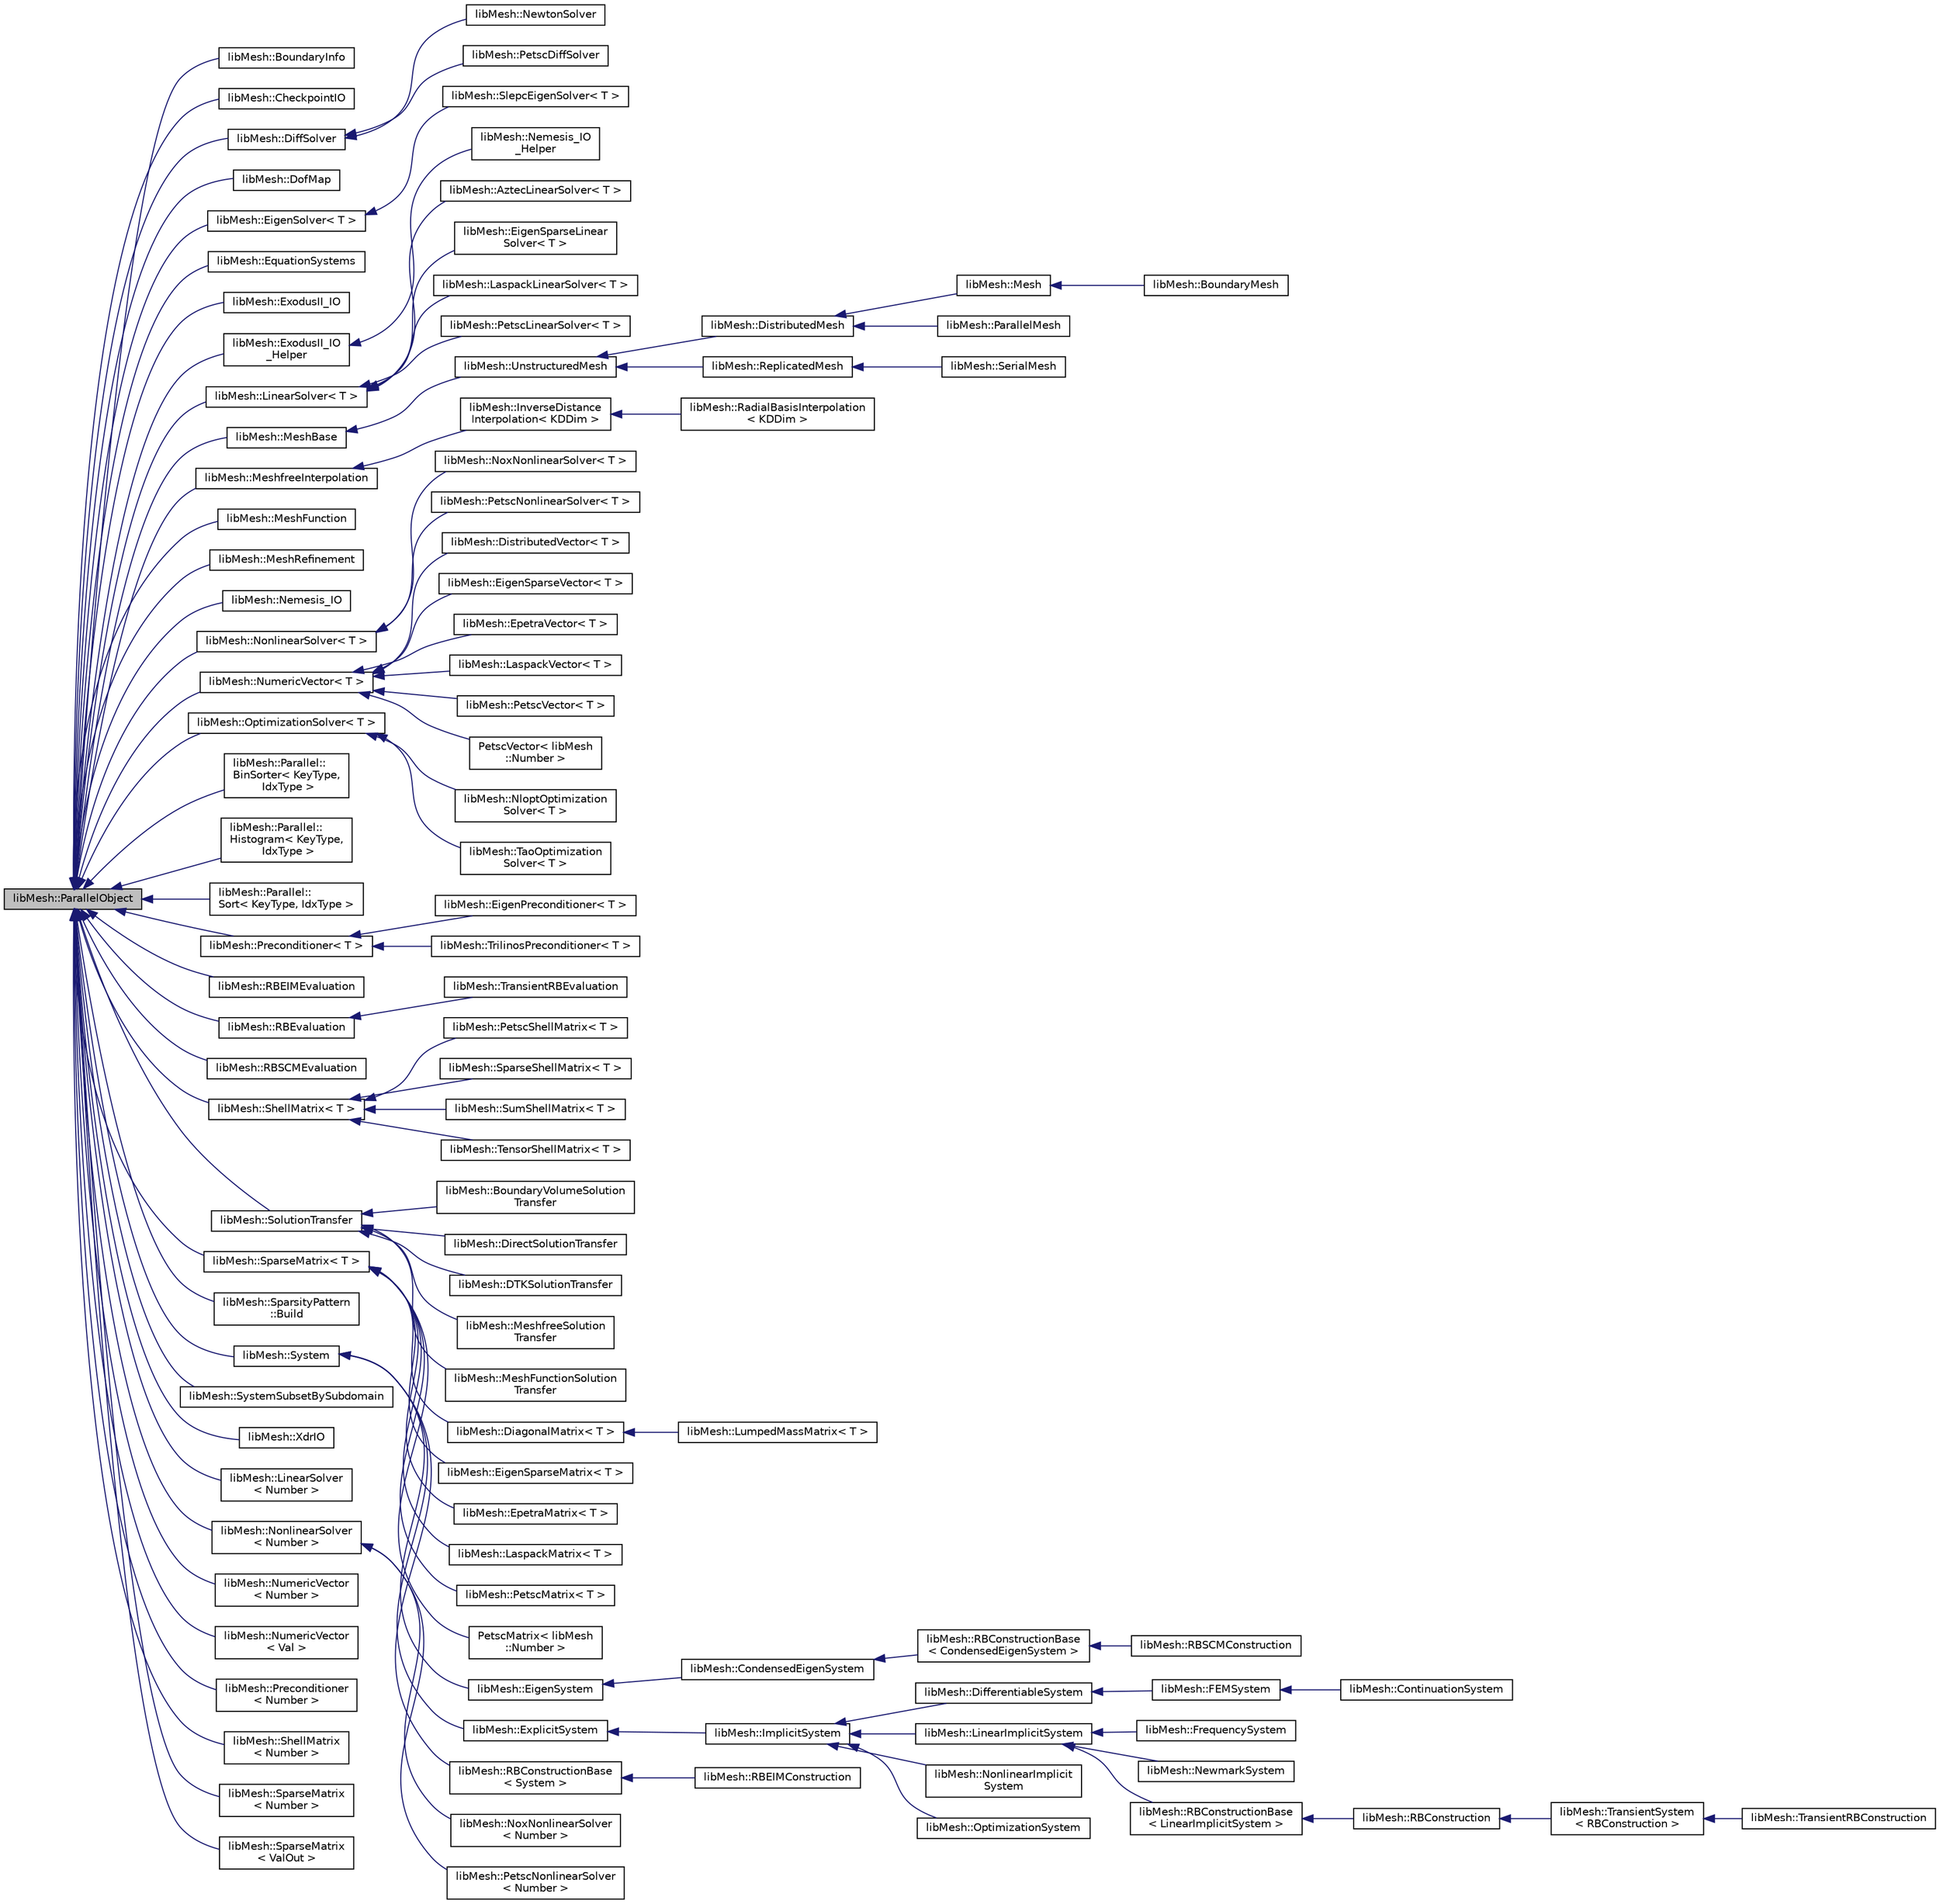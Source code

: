 digraph "libMesh::ParallelObject"
{
 // INTERACTIVE_SVG=YES
  edge [fontname="Helvetica",fontsize="10",labelfontname="Helvetica",labelfontsize="10"];
  node [fontname="Helvetica",fontsize="10",shape=record];
  rankdir="LR";
  Node1 [label="libMesh::ParallelObject",height=0.2,width=0.4,color="black", fillcolor="grey75", style="filled" fontcolor="black"];
  Node1 -> Node2 [dir="back",color="midnightblue",fontsize="10",style="solid",fontname="Helvetica"];
  Node2 [label="libMesh::BoundaryInfo",height=0.2,width=0.4,color="black", fillcolor="white", style="filled",URL="$classlibMesh_1_1BoundaryInfo.html",tooltip="The BoundaryInfo class contains information relevant to boundary conditions including storing faces..."];
  Node1 -> Node3 [dir="back",color="midnightblue",fontsize="10",style="solid",fontname="Helvetica"];
  Node3 [label="libMesh::CheckpointIO",height=0.2,width=0.4,color="black", fillcolor="white", style="filled",URL="$classlibMesh_1_1CheckpointIO.html",tooltip="The CheckpointIO class can be used to write simplified restart files that can be used to restart simu..."];
  Node1 -> Node4 [dir="back",color="midnightblue",fontsize="10",style="solid",fontname="Helvetica"];
  Node4 [label="libMesh::DiffSolver",height=0.2,width=0.4,color="black", fillcolor="white", style="filled",URL="$classlibMesh_1_1DiffSolver.html",tooltip="This is a generic class that defines a solver to handle ImplicitSystem classes, including NonlinearIm..."];
  Node4 -> Node5 [dir="back",color="midnightblue",fontsize="10",style="solid",fontname="Helvetica"];
  Node5 [label="libMesh::NewtonSolver",height=0.2,width=0.4,color="black", fillcolor="white", style="filled",URL="$classlibMesh_1_1NewtonSolver.html",tooltip="This class defines a solver which uses the default libMesh linear solver in a quasiNewton method to h..."];
  Node4 -> Node6 [dir="back",color="midnightblue",fontsize="10",style="solid",fontname="Helvetica"];
  Node6 [label="libMesh::PetscDiffSolver",height=0.2,width=0.4,color="black", fillcolor="white", style="filled",URL="$classlibMesh_1_1PetscDiffSolver.html",tooltip="This class defines a solver which uses a PETSc SNES context to handle a DifferentiableSystem. "];
  Node1 -> Node7 [dir="back",color="midnightblue",fontsize="10",style="solid",fontname="Helvetica"];
  Node7 [label="libMesh::DofMap",height=0.2,width=0.4,color="black", fillcolor="white", style="filled",URL="$classlibMesh_1_1DofMap.html",tooltip="This class handles the numbering of degrees of freedom on a mesh. "];
  Node1 -> Node8 [dir="back",color="midnightblue",fontsize="10",style="solid",fontname="Helvetica"];
  Node8 [label="libMesh::EigenSolver\< T \>",height=0.2,width=0.4,color="black", fillcolor="white", style="filled",URL="$classlibMesh_1_1EigenSolver.html",tooltip="This class provides an interface to solvers for eigenvalue problems. "];
  Node8 -> Node9 [dir="back",color="midnightblue",fontsize="10",style="solid",fontname="Helvetica"];
  Node9 [label="libMesh::SlepcEigenSolver\< T \>",height=0.2,width=0.4,color="black", fillcolor="white", style="filled",URL="$classlibMesh_1_1SlepcEigenSolver.html",tooltip="This class provides an interface to the SLEPc eigenvalue solver library from http://slepc.upv.es/. "];
  Node1 -> Node10 [dir="back",color="midnightblue",fontsize="10",style="solid",fontname="Helvetica"];
  Node10 [label="libMesh::EquationSystems",height=0.2,width=0.4,color="black", fillcolor="white", style="filled",URL="$classlibMesh_1_1EquationSystems.html",tooltip="这个 EquationSystems 类. "];
  Node1 -> Node11 [dir="back",color="midnightblue",fontsize="10",style="solid",fontname="Helvetica"];
  Node11 [label="libMesh::ExodusII_IO",height=0.2,width=0.4,color="black", fillcolor="white", style="filled",URL="$classlibMesh_1_1ExodusII__IO.html",tooltip="The ExodusII_IO class implements reading meshes in the ExodusII file format from Sandia National Labs..."];
  Node1 -> Node12 [dir="back",color="midnightblue",fontsize="10",style="solid",fontname="Helvetica"];
  Node12 [label="libMesh::ExodusII_IO\l_Helper",height=0.2,width=0.4,color="black", fillcolor="white", style="filled",URL="$classlibMesh_1_1ExodusII__IO__Helper.html",tooltip="This is the ExodusII_IO_Helper class. "];
  Node12 -> Node13 [dir="back",color="midnightblue",fontsize="10",style="solid",fontname="Helvetica"];
  Node13 [label="libMesh::Nemesis_IO\l_Helper",height=0.2,width=0.4,color="black", fillcolor="white", style="filled",URL="$classlibMesh_1_1Nemesis__IO__Helper.html",tooltip="This is the Nemesis_IO_Helper class. "];
  Node1 -> Node14 [dir="back",color="midnightblue",fontsize="10",style="solid",fontname="Helvetica"];
  Node14 [label="libMesh::LinearSolver\< T \>",height=0.2,width=0.4,color="black", fillcolor="white", style="filled",URL="$classlibMesh_1_1LinearSolver.html",tooltip="This base class can be inherited from to provide interfaces to linear solvers from different packages..."];
  Node14 -> Node15 [dir="back",color="midnightblue",fontsize="10",style="solid",fontname="Helvetica"];
  Node15 [label="libMesh::AztecLinearSolver\< T \>",height=0.2,width=0.4,color="black", fillcolor="white", style="filled",URL="$classlibMesh_1_1AztecLinearSolver.html",tooltip="This class provides an interface to AztecOO iterative solvers that is compatible with the libMesh Lin..."];
  Node14 -> Node16 [dir="back",color="midnightblue",fontsize="10",style="solid",fontname="Helvetica"];
  Node16 [label="libMesh::EigenSparseLinear\lSolver\< T \>",height=0.2,width=0.4,color="black", fillcolor="white", style="filled",URL="$classlibMesh_1_1EigenSparseLinearSolver.html",tooltip="This class provides an interface to Eigen iterative solvers that is compatible with the libMesh Linea..."];
  Node14 -> Node17 [dir="back",color="midnightblue",fontsize="10",style="solid",fontname="Helvetica"];
  Node17 [label="libMesh::LaspackLinearSolver\< T \>",height=0.2,width=0.4,color="black", fillcolor="white", style="filled",URL="$classlibMesh_1_1LaspackLinearSolver.html",tooltip="This class provides an interface to Laspack iterative solvers that is compatible with the libMesh Lin..."];
  Node14 -> Node18 [dir="back",color="midnightblue",fontsize="10",style="solid",fontname="Helvetica"];
  Node18 [label="libMesh::PetscLinearSolver\< T \>",height=0.2,width=0.4,color="black", fillcolor="white", style="filled",URL="$classlibMesh_1_1PetscLinearSolver.html",tooltip="This class provides an interface to PETSc iterative solvers that is compatible with the libMesh Linea..."];
  Node1 -> Node19 [dir="back",color="midnightblue",fontsize="10",style="solid",fontname="Helvetica"];
  Node19 [label="libMesh::MeshBase",height=0.2,width=0.4,color="black", fillcolor="white", style="filled",URL="$classlibMesh_1_1MeshBase.html",tooltip="This is the MeshBase class. "];
  Node19 -> Node20 [dir="back",color="midnightblue",fontsize="10",style="solid",fontname="Helvetica"];
  Node20 [label="libMesh::UnstructuredMesh",height=0.2,width=0.4,color="black", fillcolor="white", style="filled",URL="$classlibMesh_1_1UnstructuredMesh.html",tooltip="The UnstructuredMesh class is derived from the MeshBase class. "];
  Node20 -> Node21 [dir="back",color="midnightblue",fontsize="10",style="solid",fontname="Helvetica"];
  Node21 [label="libMesh::DistributedMesh",height=0.2,width=0.4,color="black", fillcolor="white", style="filled",URL="$classlibMesh_1_1DistributedMesh.html",tooltip="The DistributedMesh class is derived from the MeshBase class, and is intended to provide identical fu..."];
  Node21 -> Node22 [dir="back",color="midnightblue",fontsize="10",style="solid",fontname="Helvetica"];
  Node22 [label="libMesh::Mesh",height=0.2,width=0.4,color="black", fillcolor="white", style="filled",URL="$classlibMesh_1_1Mesh.html",tooltip="The Mesh class is a thin wrapper, around the ReplicatedMesh class by default. "];
  Node22 -> Node23 [dir="back",color="midnightblue",fontsize="10",style="solid",fontname="Helvetica"];
  Node23 [label="libMesh::BoundaryMesh",height=0.2,width=0.4,color="black", fillcolor="white", style="filled",URL="$classlibMesh_1_1BoundaryMesh.html",tooltip="The BoundaryMesh is a Mesh in its own right, but it contains a description of the boundary of some ot..."];
  Node21 -> Node24 [dir="back",color="midnightblue",fontsize="10",style="solid",fontname="Helvetica"];
  Node24 [label="libMesh::ParallelMesh",height=0.2,width=0.4,color="black", fillcolor="white", style="filled",URL="$classlibMesh_1_1ParallelMesh.html"];
  Node20 -> Node25 [dir="back",color="midnightblue",fontsize="10",style="solid",fontname="Helvetica"];
  Node25 [label="libMesh::ReplicatedMesh",height=0.2,width=0.4,color="black", fillcolor="white", style="filled",URL="$classlibMesh_1_1ReplicatedMesh.html",tooltip="The ReplicatedMesh class is derived from the MeshBase class, and is used to store identical copies of..."];
  Node25 -> Node26 [dir="back",color="midnightblue",fontsize="10",style="solid",fontname="Helvetica"];
  Node26 [label="libMesh::SerialMesh",height=0.2,width=0.4,color="black", fillcolor="white", style="filled",URL="$classlibMesh_1_1SerialMesh.html"];
  Node1 -> Node27 [dir="back",color="midnightblue",fontsize="10",style="solid",fontname="Helvetica"];
  Node27 [label="libMesh::MeshfreeInterpolation",height=0.2,width=0.4,color="black", fillcolor="white", style="filled",URL="$classlibMesh_1_1MeshfreeInterpolation.html",tooltip="Base class to support various mesh-free interpolation methods. "];
  Node27 -> Node28 [dir="back",color="midnightblue",fontsize="10",style="solid",fontname="Helvetica"];
  Node28 [label="libMesh::InverseDistance\lInterpolation\< KDDim \>",height=0.2,width=0.4,color="black", fillcolor="white", style="filled",URL="$classlibMesh_1_1InverseDistanceInterpolation.html",tooltip="Inverse distance interpolation. "];
  Node28 -> Node29 [dir="back",color="midnightblue",fontsize="10",style="solid",fontname="Helvetica"];
  Node29 [label="libMesh::RadialBasisInterpolation\l\< KDDim \>",height=0.2,width=0.4,color="black", fillcolor="white", style="filled",URL="$classlibMesh_1_1RadialBasisInterpolation.html",tooltip="Radial Basis Function interpolation. "];
  Node1 -> Node30 [dir="back",color="midnightblue",fontsize="10",style="solid",fontname="Helvetica"];
  Node30 [label="libMesh::MeshFunction",height=0.2,width=0.4,color="black", fillcolor="white", style="filled",URL="$classlibMesh_1_1MeshFunction.html",tooltip="This class provides function-like objects for data distributed over a mesh. "];
  Node1 -> Node31 [dir="back",color="midnightblue",fontsize="10",style="solid",fontname="Helvetica"];
  Node31 [label="libMesh::MeshRefinement",height=0.2,width=0.4,color="black", fillcolor="white", style="filled",URL="$classlibMesh_1_1MeshRefinement.html",tooltip="Implements (adaptive) mesh refinement algorithms for a MeshBase. "];
  Node1 -> Node32 [dir="back",color="midnightblue",fontsize="10",style="solid",fontname="Helvetica"];
  Node32 [label="libMesh::Nemesis_IO",height=0.2,width=0.4,color="black", fillcolor="white", style="filled",URL="$classlibMesh_1_1Nemesis__IO.html",tooltip="The Nemesis_IO class implements reading parallel meshes in the Nemesis file format from Sandia Nation..."];
  Node1 -> Node33 [dir="back",color="midnightblue",fontsize="10",style="solid",fontname="Helvetica"];
  Node33 [label="libMesh::NonlinearSolver\< T \>",height=0.2,width=0.4,color="black", fillcolor="white", style="filled",URL="$classlibMesh_1_1NonlinearSolver.html",tooltip="This base class can be inherited from to provide interfaces to nonlinear solvers from different packa..."];
  Node33 -> Node34 [dir="back",color="midnightblue",fontsize="10",style="solid",fontname="Helvetica"];
  Node34 [label="libMesh::NoxNonlinearSolver\< T \>",height=0.2,width=0.4,color="black", fillcolor="white", style="filled",URL="$classlibMesh_1_1NoxNonlinearSolver.html",tooltip="This class provides an interface to nox iterative solvers that is compatible with the libMesh Nonline..."];
  Node33 -> Node35 [dir="back",color="midnightblue",fontsize="10",style="solid",fontname="Helvetica"];
  Node35 [label="libMesh::PetscNonlinearSolver\< T \>",height=0.2,width=0.4,color="black", fillcolor="white", style="filled",URL="$classlibMesh_1_1PetscNonlinearSolver.html",tooltip="This class provides an interface to PETSc iterative solvers that is compatible with the libMesh Nonli..."];
  Node1 -> Node36 [dir="back",color="midnightblue",fontsize="10",style="solid",fontname="Helvetica"];
  Node36 [label="libMesh::NumericVector\< T \>",height=0.2,width=0.4,color="black", fillcolor="white", style="filled",URL="$classlibMesh_1_1NumericVector.html",tooltip="提供了不同线性代数库的向量存储方案的统一接口。 "];
  Node36 -> Node37 [dir="back",color="midnightblue",fontsize="10",style="solid",fontname="Helvetica"];
  Node37 [label="libMesh::DistributedVector\< T \>",height=0.2,width=0.4,color="black", fillcolor="white", style="filled",URL="$classlibMesh_1_1DistributedVector.html",tooltip="该类提供了一个简单的并行分布式向量数据类型， 专门用于 libmesh。提供了一些集体通信功能。 "];
  Node36 -> Node38 [dir="back",color="midnightblue",fontsize="10",style="solid",fontname="Helvetica"];
  Node38 [label="libMesh::EigenSparseVector\< T \>",height=0.2,width=0.4,color="black", fillcolor="white", style="filled",URL="$classlibMesh_1_1EigenSparseVector.html",tooltip="This class provides a nice interface to the Eigen C++-based data structures for serial vectors..."];
  Node36 -> Node39 [dir="back",color="midnightblue",fontsize="10",style="solid",fontname="Helvetica"];
  Node39 [label="libMesh::EpetraVector\< T \>",height=0.2,width=0.4,color="black", fillcolor="white", style="filled",URL="$classlibMesh_1_1EpetraVector.html",tooltip="此类提供了对Trilinos Epetra_Vector对象的友好接口。所有重写的虚拟函数在numeric_vector.h中都有文档。 "];
  Node36 -> Node40 [dir="back",color="midnightblue",fontsize="10",style="solid",fontname="Helvetica"];
  Node40 [label="libMesh::LaspackVector\< T \>",height=0.2,width=0.4,color="black", fillcolor="white", style="filled",URL="$classlibMesh_1_1LaspackVector.html",tooltip="这个类为基于laspackc的串行向量数据结构提供了一个很好的接口。 所有被覆盖的虚函数都记录在numeric_vector.h中。 "];
  Node36 -> Node41 [dir="back",color="midnightblue",fontsize="10",style="solid",fontname="Helvetica"];
  Node41 [label="libMesh::PetscVector\< T \>",height=0.2,width=0.4,color="black", fillcolor="white", style="filled",URL="$classlibMesh_1_1PetscVector.html",tooltip="该类提供了一个良好的接口，用于访问 PETSc 的 Vec 对象。所有重写的虚拟函数都在 numeric_vector.h 中有文档说明。 "];
  Node36 -> Node42 [dir="back",color="midnightblue",fontsize="10",style="solid",fontname="Helvetica"];
  Node42 [label="PetscVector\< libMesh\l::Number \>",height=0.2,width=0.4,color="black", fillcolor="white", style="filled",URL="$classlibMesh_1_1PetscVector.html"];
  Node1 -> Node43 [dir="back",color="midnightblue",fontsize="10",style="solid",fontname="Helvetica"];
  Node43 [label="libMesh::OptimizationSolver\< T \>",height=0.2,width=0.4,color="black", fillcolor="white", style="filled",URL="$classlibMesh_1_1OptimizationSolver.html",tooltip="This base class can be inherited from to provide interfaces to optimization solvers from different pa..."];
  Node43 -> Node44 [dir="back",color="midnightblue",fontsize="10",style="solid",fontname="Helvetica"];
  Node44 [label="libMesh::NloptOptimization\lSolver\< T \>",height=0.2,width=0.4,color="black", fillcolor="white", style="filled",URL="$classlibMesh_1_1NloptOptimizationSolver.html",tooltip="This class provides an interface to the NLopt optimization solvers. "];
  Node43 -> Node45 [dir="back",color="midnightblue",fontsize="10",style="solid",fontname="Helvetica"];
  Node45 [label="libMesh::TaoOptimization\lSolver\< T \>",height=0.2,width=0.4,color="black", fillcolor="white", style="filled",URL="$classlibMesh_1_1TaoOptimizationSolver.html",tooltip="This class provides an interface to the Tao optimization solvers. "];
  Node1 -> Node46 [dir="back",color="midnightblue",fontsize="10",style="solid",fontname="Helvetica"];
  Node46 [label="libMesh::Parallel::\lBinSorter\< KeyType,\l IdxType \>",height=0.2,width=0.4,color="black", fillcolor="white", style="filled",URL="$classlibMesh_1_1Parallel_1_1BinSorter.html",tooltip="Perform a parallel sort using a bin-sort method. "];
  Node1 -> Node47 [dir="back",color="midnightblue",fontsize="10",style="solid",fontname="Helvetica"];
  Node47 [label="libMesh::Parallel::\lHistogram\< KeyType,\l IdxType \>",height=0.2,width=0.4,color="black", fillcolor="white", style="filled",URL="$classlibMesh_1_1Parallel_1_1Histogram.html",tooltip="Defines a histogram to be used in parallel in conjunction with a BinSorter. "];
  Node1 -> Node48 [dir="back",color="midnightblue",fontsize="10",style="solid",fontname="Helvetica"];
  Node48 [label="libMesh::Parallel::\lSort\< KeyType, IdxType \>",height=0.2,width=0.4,color="black", fillcolor="white", style="filled",URL="$classlibMesh_1_1Parallel_1_1Sort.html",tooltip="The parallel sorting method is templated on the type of data which is to be sorted. "];
  Node1 -> Node49 [dir="back",color="midnightblue",fontsize="10",style="solid",fontname="Helvetica"];
  Node49 [label="libMesh::Preconditioner\< T \>",height=0.2,width=0.4,color="black", fillcolor="white", style="filled",URL="$classlibMesh_1_1Preconditioner.html",tooltip="该类提供了一个统一的接口，用于预处理器。此基类可继承，以包装来自不同软件包（如 PETSc 或 Trilinos）的预处理器。 "];
  Node49 -> Node50 [dir="back",color="midnightblue",fontsize="10",style="solid",fontname="Helvetica"];
  Node50 [label="libMesh::EigenPreconditioner\< T \>",height=0.2,width=0.4,color="black", fillcolor="white", style="filled",URL="$classlibMesh_1_1EigenPreconditioner.html",tooltip="EigenPreconditioner 类提供了对 Eigen 库中预处理器集合的接口。 "];
  Node49 -> Node51 [dir="back",color="midnightblue",fontsize="10",style="solid",fontname="Helvetica"];
  Node51 [label="libMesh::TrilinosPreconditioner\< T \>",height=0.2,width=0.4,color="black", fillcolor="white", style="filled",URL="$classlibMesh_1_1TrilinosPreconditioner.html",tooltip="这个类提供了一个接口，用于使用Trilinos提供的预条件器套件。 所有重写的虚拟函数在preconditioner.h中有文档说明。 "];
  Node1 -> Node52 [dir="back",color="midnightblue",fontsize="10",style="solid",fontname="Helvetica"];
  Node52 [label="libMesh::RBEIMEvaluation",height=0.2,width=0.4,color="black", fillcolor="white", style="filled",URL="$classlibMesh_1_1RBEIMEvaluation.html",tooltip="This class enables evaluation of an Empirical Interpolation Method (EIM) approximation. "];
  Node1 -> Node53 [dir="back",color="midnightblue",fontsize="10",style="solid",fontname="Helvetica"];
  Node53 [label="libMesh::RBEvaluation",height=0.2,width=0.4,color="black", fillcolor="white", style="filled",URL="$classlibMesh_1_1RBEvaluation.html",tooltip="This class is part of the rbOOmit framework. "];
  Node53 -> Node54 [dir="back",color="midnightblue",fontsize="10",style="solid",fontname="Helvetica"];
  Node54 [label="libMesh::TransientRBEvaluation",height=0.2,width=0.4,color="black", fillcolor="white", style="filled",URL="$classlibMesh_1_1TransientRBEvaluation.html",tooltip="This class is part of the rbOOmit framework. "];
  Node1 -> Node55 [dir="back",color="midnightblue",fontsize="10",style="solid",fontname="Helvetica"];
  Node55 [label="libMesh::RBSCMEvaluation",height=0.2,width=0.4,color="black", fillcolor="white", style="filled",URL="$classlibMesh_1_1RBSCMEvaluation.html",tooltip="This class is part of the rbOOmit framework. "];
  Node1 -> Node56 [dir="back",color="midnightblue",fontsize="10",style="solid",fontname="Helvetica"];
  Node56 [label="libMesh::ShellMatrix\< T \>",height=0.2,width=0.4,color="black", fillcolor="white", style="filled",URL="$classlibMesh_1_1ShellMatrix.html",tooltip="通用的Shell矩阵，即一个仅定义其对向量的作用的矩阵。此类包含必须在派生类中重写的纯虚拟成员。 "];
  Node56 -> Node57 [dir="back",color="midnightblue",fontsize="10",style="solid",fontname="Helvetica"];
  Node57 [label="libMesh::PetscShellMatrix\< T \>",height=0.2,width=0.4,color="black", fillcolor="white", style="filled",URL="$classlibMesh_1_1PetscShellMatrix.html",tooltip="这个类允许使用 PETSc shell 矩阵。 所有覆盖的虚拟函数都在 shell_matrix.h 中有文档说明。 "];
  Node56 -> Node58 [dir="back",color="midnightblue",fontsize="10",style="solid",fontname="Helvetica"];
  Node58 [label="libMesh::SparseShellMatrix\< T \>",height=0.2,width=0.4,color="black", fillcolor="white", style="filled",URL="$classlibMesh_1_1SparseShellMatrix.html",tooltip="允许将任何SparseMatrix对象用作壳矩阵的类。 "];
  Node56 -> Node59 [dir="back",color="midnightblue",fontsize="10",style="solid",fontname="Helvetica"];
  Node59 [label="libMesh::SumShellMatrix\< T \>",height=0.2,width=0.4,color="black", fillcolor="white", style="filled",URL="$classlibMesh_1_1SumShellMatrix.html",tooltip="将任意数量的壳矩阵组合成一个单独的壳矩阵，通过将它们相加在一起的类。 "];
  Node56 -> Node60 [dir="back",color="midnightblue",fontsize="10",style="solid",fontname="Helvetica"];
  Node60 [label="libMesh::TensorShellMatrix\< T \>",height=0.2,width=0.4,color="black", fillcolor="white", style="filled",URL="$classlibMesh_1_1TensorShellMatrix.html",tooltip="由两个向量的张量积构成的壳矩阵，即A = v*w^T。 "];
  Node1 -> Node61 [dir="back",color="midnightblue",fontsize="10",style="solid",fontname="Helvetica"];
  Node61 [label="libMesh::SolutionTransfer",height=0.2,width=0.4,color="black", fillcolor="white", style="filled",URL="$classlibMesh_1_1SolutionTransfer.html",tooltip="Base class for objects that allow transferring variable values between different systems with differe..."];
  Node61 -> Node62 [dir="back",color="midnightblue",fontsize="10",style="solid",fontname="Helvetica"];
  Node62 [label="libMesh::BoundaryVolumeSolution\lTransfer",height=0.2,width=0.4,color="black", fillcolor="white", style="filled",URL="$classlibMesh_1_1BoundaryVolumeSolutionTransfer.html",tooltip="SolutionTransfer derived class which is specifically for transferring solutions back and forth betwee..."];
  Node61 -> Node63 [dir="back",color="midnightblue",fontsize="10",style="solid",fontname="Helvetica"];
  Node63 [label="libMesh::DirectSolutionTransfer",height=0.2,width=0.4,color="black", fillcolor="white", style="filled",URL="$classlibMesh_1_1DirectSolutionTransfer.html",tooltip="Implementation of a SolutionTransfer object that only works for transferring the solution but only in..."];
  Node61 -> Node64 [dir="back",color="midnightblue",fontsize="10",style="solid",fontname="Helvetica"];
  Node64 [label="libMesh::DTKSolutionTransfer",height=0.2,width=0.4,color="black", fillcolor="white", style="filled",URL="$classlibMesh_1_1DTKSolutionTransfer.html",tooltip="Implementation of a SolutionTransfer object that uses the DataTransferKit (https://github.com/CNERG/DataTransferKit) to transfer variables back and forth between systems. "];
  Node61 -> Node65 [dir="back",color="midnightblue",fontsize="10",style="solid",fontname="Helvetica"];
  Node65 [label="libMesh::MeshfreeSolution\lTransfer",height=0.2,width=0.4,color="black", fillcolor="white", style="filled",URL="$classlibMesh_1_1MeshfreeSolutionTransfer.html",tooltip="Implementation of a SolutionTransfer object that utilizes the MeshfreeInterpolation system to interpo..."];
  Node61 -> Node66 [dir="back",color="midnightblue",fontsize="10",style="solid",fontname="Helvetica"];
  Node66 [label="libMesh::MeshFunctionSolution\lTransfer",height=0.2,width=0.4,color="black", fillcolor="white", style="filled",URL="$classlibMesh_1_1MeshFunctionSolutionTransfer.html",tooltip="Implementation of a SolutionTransfer object that only works for transferring the solution using a Mes..."];
  Node1 -> Node67 [dir="back",color="midnightblue",fontsize="10",style="solid",fontname="Helvetica"];
  Node67 [label="libMesh::SparseMatrix\< T \>",height=0.2,width=0.4,color="black", fillcolor="white", style="filled",URL="$classlibMesh_1_1SparseMatrix.html",tooltip="这是一个通用的稀疏矩阵类。该类包含了必须在派生类中覆盖的纯虚拟成员。 使用一个公共的基类允许从不同的求解器包中以不同的格式统一访问稀疏矩阵。 "];
  Node67 -> Node68 [dir="back",color="midnightblue",fontsize="10",style="solid",fontname="Helvetica"];
  Node68 [label="libMesh::DiagonalMatrix\< T \>",height=0.2,width=0.4,color="black", fillcolor="white", style="filled",URL="$classlibMesh_1_1DiagonalMatrix.html",tooltip="对角矩阵类，其底层存储是一个向量 "];
  Node68 -> Node69 [dir="back",color="midnightblue",fontsize="10",style="solid",fontname="Helvetica"];
  Node69 [label="libMesh::LumpedMassMatrix\< T \>",height=0.2,width=0.4,color="black", fillcolor="white", style="filled",URL="$classlibMesh_1_1LumpedMassMatrix.html",tooltip="模板类用于构造集中质量矩阵。 可能还有用于计算与整体系统缩放相关的数量。每当在此类上调用 add 方法时，我们都会将提供的值的绝对值相加到行索引 i 中。 "];
  Node67 -> Node70 [dir="back",color="midnightblue",fontsize="10",style="solid",fontname="Helvetica"];
  Node70 [label="libMesh::EigenSparseMatrix\< T \>",height=0.2,width=0.4,color="black", fillcolor="white", style="filled",URL="$classlibMesh_1_1EigenSparseMatrix.html",tooltip="EigenSparseMatrix 类包装了来自 Eigen 库的稀疏矩阵对象。 "];
  Node67 -> Node71 [dir="back",color="midnightblue",fontsize="10",style="solid",fontname="Helvetica"];
  Node71 [label="libMesh::EpetraMatrix\< T \>",height=0.2,width=0.4,color="black", fillcolor="white", style="filled",URL="$classlibMesh_1_1EpetraMatrix.html",tooltip="此类提供了对Epetra数据结构的并行、稀疏矩阵的友好接口。所有重写的虚拟函数在sparse_matrix.h中都有文档。 "];
  Node67 -> Node72 [dir="back",color="midnightblue",fontsize="10",style="solid",fontname="Helvetica"];
  Node72 [label="libMesh::LaspackMatrix\< T \>",height=0.2,width=0.4,color="black", fillcolor="white", style="filled",URL="$classlibMesh_1_1LaspackMatrix.html",tooltip="LaspackMatrix类封装了Laspack库中的QMatrix对象。 目前，Laspack仅支持实数数据类型，因此这个类是对 SparseMatrix&lt;T&gt; 的全特化，其中 T = Real。 所..."];
  Node67 -> Node73 [dir="back",color="midnightblue",fontsize="10",style="solid",fontname="Helvetica"];
  Node73 [label="libMesh::PetscMatrix\< T \>",height=0.2,width=0.4,color="black", fillcolor="white", style="filled",URL="$classlibMesh_1_1PetscMatrix.html",tooltip="这个类提供了一个方便的接口，用于操作并行稀疏矩阵的 PETSc C 库数据结构。 所有覆盖的虚拟函数都在 sparse_matrix.h 中有详细的文档说明。 "];
  Node67 -> Node74 [dir="back",color="midnightblue",fontsize="10",style="solid",fontname="Helvetica"];
  Node74 [label="PetscMatrix\< libMesh\l::Number \>",height=0.2,width=0.4,color="black", fillcolor="white", style="filled",URL="$classlibMesh_1_1PetscMatrix.html"];
  Node1 -> Node75 [dir="back",color="midnightblue",fontsize="10",style="solid",fontname="Helvetica"];
  Node75 [label="libMesh::SparsityPattern\l::Build",height=0.2,width=0.4,color="black", fillcolor="white", style="filled",URL="$classlibMesh_1_1SparsityPattern_1_1Build.html",tooltip="This helper class can be called on multiple threads to compute the sparsity pattern (or graph) of the..."];
  Node1 -> Node76 [dir="back",color="midnightblue",fontsize="10",style="solid",fontname="Helvetica"];
  Node76 [label="libMesh::System",height=0.2,width=0.4,color="black", fillcolor="white", style="filled",URL="$classlibMesh_1_1System.html",tooltip="Manages consistently variables, degrees of freedom, and coefficient vectors. "];
  Node76 -> Node77 [dir="back",color="midnightblue",fontsize="10",style="solid",fontname="Helvetica"];
  Node77 [label="libMesh::EigenSystem",height=0.2,width=0.4,color="black", fillcolor="white", style="filled",URL="$classlibMesh_1_1EigenSystem.html",tooltip="为特征值问题管理一致的变量、自由度和系数向量。 "];
  Node77 -> Node78 [dir="back",color="midnightblue",fontsize="10",style="solid",fontname="Helvetica"];
  Node78 [label="libMesh::CondensedEigenSystem",height=0.2,width=0.4,color="black", fillcolor="white", style="filled",URL="$classlibMesh_1_1CondensedEigenSystem.html",tooltip="扩展EigenSystem，以在想要从系统中删除某些自由度的情况下简化（标准或广义）特征值问题的解法。 这在解具有Dirichlet边界条件的特征值问题的情况下非常有用。 ..."];
  Node78 -> Node79 [dir="back",color="midnightblue",fontsize="10",style="solid",fontname="Helvetica"];
  Node79 [label="libMesh::RBConstructionBase\l\< CondensedEigenSystem \>",height=0.2,width=0.4,color="black", fillcolor="white", style="filled",URL="$classlibMesh_1_1RBConstructionBase.html"];
  Node79 -> Node80 [dir="back",color="midnightblue",fontsize="10",style="solid",fontname="Helvetica"];
  Node80 [label="libMesh::RBSCMConstruction",height=0.2,width=0.4,color="black", fillcolor="white", style="filled",URL="$classlibMesh_1_1RBSCMConstruction.html",tooltip="This class is part of the rbOOmit framework. "];
  Node76 -> Node81 [dir="back",color="midnightblue",fontsize="10",style="solid",fontname="Helvetica"];
  Node81 [label="libMesh::ExplicitSystem",height=0.2,width=0.4,color="black", fillcolor="white", style="filled",URL="$classlibMesh_1_1ExplicitSystem.html",tooltip="Manages consistently variables, degrees of freedom, and coefficient vectors for explicit systems..."];
  Node81 -> Node82 [dir="back",color="midnightblue",fontsize="10",style="solid",fontname="Helvetica"];
  Node82 [label="libMesh::ImplicitSystem",height=0.2,width=0.4,color="black", fillcolor="white", style="filled",URL="$classlibMesh_1_1ImplicitSystem.html",tooltip="Manages consistently variables, degrees of freedom, coefficient vectors, and matrices for implicit sy..."];
  Node82 -> Node83 [dir="back",color="midnightblue",fontsize="10",style="solid",fontname="Helvetica"];
  Node83 [label="libMesh::DifferentiableSystem",height=0.2,width=0.4,color="black", fillcolor="white", style="filled",URL="$classlibMesh_1_1DifferentiableSystem.html",tooltip="该类提供了一个特定的系统类。它旨在泛化任何系统，线性或非线性，提供残差和雅可比矩阵。 "];
  Node83 -> Node84 [dir="back",color="midnightblue",fontsize="10",style="solid",fontname="Helvetica"];
  Node84 [label="libMesh::FEMSystem",height=0.2,width=0.4,color="black", fillcolor="white", style="filled",URL="$classlibMesh_1_1FEMSystem.html",tooltip="This class provides a specific system class. "];
  Node84 -> Node85 [dir="back",color="midnightblue",fontsize="10",style="solid",fontname="Helvetica"];
  Node85 [label="libMesh::ContinuationSystem",height=0.2,width=0.4,color="black", fillcolor="white", style="filled",URL="$classlibMesh_1_1ContinuationSystem.html",tooltip="该类继承自FEMSystem。它可以用于弧长延拓。这里的大多数思想和符号都来自HB Keller的1977年论文： "];
  Node82 -> Node86 [dir="back",color="midnightblue",fontsize="10",style="solid",fontname="Helvetica"];
  Node86 [label="libMesh::LinearImplicitSystem",height=0.2,width=0.4,color="black", fillcolor="white", style="filled",URL="$classlibMesh_1_1LinearImplicitSystem.html",tooltip="Manages consistently variables, degrees of freedom, coefficient vectors, matrices and linear solvers ..."];
  Node86 -> Node87 [dir="back",color="midnightblue",fontsize="10",style="solid",fontname="Helvetica"];
  Node87 [label="libMesh::FrequencySystem",height=0.2,width=0.4,color="black", fillcolor="white", style="filled",URL="$classlibMesh_1_1FrequencySystem.html",tooltip="FrequencySystem provides a specific system class for frequency-dependent (linear) systems..."];
  Node86 -> Node88 [dir="back",color="midnightblue",fontsize="10",style="solid",fontname="Helvetica"];
  Node88 [label="libMesh::NewmarkSystem",height=0.2,width=0.4,color="black", fillcolor="white", style="filled",URL="$classlibMesh_1_1NewmarkSystem.html",tooltip="This class contains a specific system class. "];
  Node86 -> Node89 [dir="back",color="midnightblue",fontsize="10",style="solid",fontname="Helvetica"];
  Node89 [label="libMesh::RBConstructionBase\l\< LinearImplicitSystem \>",height=0.2,width=0.4,color="black", fillcolor="white", style="filled",URL="$classlibMesh_1_1RBConstructionBase.html"];
  Node89 -> Node90 [dir="back",color="midnightblue",fontsize="10",style="solid",fontname="Helvetica"];
  Node90 [label="libMesh::RBConstruction",height=0.2,width=0.4,color="black", fillcolor="white", style="filled",URL="$classlibMesh_1_1RBConstruction.html",tooltip="This class is part of the rbOOmit framework. "];
  Node90 -> Node91 [dir="back",color="midnightblue",fontsize="10",style="solid",fontname="Helvetica"];
  Node91 [label="libMesh::TransientSystem\l\< RBConstruction \>",height=0.2,width=0.4,color="black", fillcolor="white", style="filled",URL="$classlibMesh_1_1TransientSystem.html"];
  Node91 -> Node92 [dir="back",color="midnightblue",fontsize="10",style="solid",fontname="Helvetica"];
  Node92 [label="libMesh::TransientRBConstruction",height=0.2,width=0.4,color="black", fillcolor="white", style="filled",URL="$classlibMesh_1_1TransientRBConstruction.html",tooltip="This class is part of the rbOOmit framework. "];
  Node82 -> Node93 [dir="back",color="midnightblue",fontsize="10",style="solid",fontname="Helvetica"];
  Node93 [label="libMesh::NonlinearImplicit\lSystem",height=0.2,width=0.4,color="black", fillcolor="white", style="filled",URL="$classlibMesh_1_1NonlinearImplicitSystem.html",tooltip="Manages consistently variables, degrees of freedom, coefficient vectors, matrices and non-linear solv..."];
  Node82 -> Node94 [dir="back",color="midnightblue",fontsize="10",style="solid",fontname="Helvetica"];
  Node94 [label="libMesh::OptimizationSystem",height=0.2,width=0.4,color="black", fillcolor="white", style="filled",URL="$classlibMesh_1_1OptimizationSystem.html",tooltip="This System subclass enables us to assemble an objective function, gradient, Hessian and bounds for o..."];
  Node76 -> Node95 [dir="back",color="midnightblue",fontsize="10",style="solid",fontname="Helvetica"];
  Node95 [label="libMesh::RBConstructionBase\l\< System \>",height=0.2,width=0.4,color="black", fillcolor="white", style="filled",URL="$classlibMesh_1_1RBConstructionBase.html"];
  Node95 -> Node96 [dir="back",color="midnightblue",fontsize="10",style="solid",fontname="Helvetica"];
  Node96 [label="libMesh::RBEIMConstruction",height=0.2,width=0.4,color="black", fillcolor="white", style="filled",URL="$classlibMesh_1_1RBEIMConstruction.html",tooltip="This class is part of the rbOOmit framework. "];
  Node1 -> Node97 [dir="back",color="midnightblue",fontsize="10",style="solid",fontname="Helvetica"];
  Node97 [label="libMesh::SystemSubsetBySubdomain",height=0.2,width=0.4,color="black", fillcolor="white", style="filled",URL="$classlibMesh_1_1SystemSubsetBySubdomain.html",tooltip="This class represents a subset of the dofs of a System, selected by the subdomain_id and possible the..."];
  Node1 -> Node98 [dir="back",color="midnightblue",fontsize="10",style="solid",fontname="Helvetica"];
  Node98 [label="libMesh::XdrIO",height=0.2,width=0.4,color="black", fillcolor="white", style="filled",URL="$classlibMesh_1_1XdrIO.html",tooltip="MeshIO class used for writing XDR (eXternal Data Representation) and XDA mesh files. "];
  Node1 -> Node99 [dir="back",color="midnightblue",fontsize="10",style="solid",fontname="Helvetica"];
  Node99 [label="libMesh::LinearSolver\l\< Number \>",height=0.2,width=0.4,color="black", fillcolor="white", style="filled",URL="$classlibMesh_1_1LinearSolver.html"];
  Node1 -> Node100 [dir="back",color="midnightblue",fontsize="10",style="solid",fontname="Helvetica"];
  Node100 [label="libMesh::NonlinearSolver\l\< Number \>",height=0.2,width=0.4,color="black", fillcolor="white", style="filled",URL="$classlibMesh_1_1NonlinearSolver.html"];
  Node100 -> Node101 [dir="back",color="midnightblue",fontsize="10",style="solid",fontname="Helvetica"];
  Node101 [label="libMesh::NoxNonlinearSolver\l\< Number \>",height=0.2,width=0.4,color="black", fillcolor="white", style="filled",URL="$classlibMesh_1_1NoxNonlinearSolver.html"];
  Node100 -> Node102 [dir="back",color="midnightblue",fontsize="10",style="solid",fontname="Helvetica"];
  Node102 [label="libMesh::PetscNonlinearSolver\l\< Number \>",height=0.2,width=0.4,color="black", fillcolor="white", style="filled",URL="$classlibMesh_1_1PetscNonlinearSolver.html"];
  Node1 -> Node103 [dir="back",color="midnightblue",fontsize="10",style="solid",fontname="Helvetica"];
  Node103 [label="libMesh::NumericVector\l\< Number \>",height=0.2,width=0.4,color="black", fillcolor="white", style="filled",URL="$classlibMesh_1_1NumericVector.html"];
  Node1 -> Node104 [dir="back",color="midnightblue",fontsize="10",style="solid",fontname="Helvetica"];
  Node104 [label="libMesh::NumericVector\l\< Val \>",height=0.2,width=0.4,color="black", fillcolor="white", style="filled",URL="$classlibMesh_1_1NumericVector.html"];
  Node1 -> Node105 [dir="back",color="midnightblue",fontsize="10",style="solid",fontname="Helvetica"];
  Node105 [label="libMesh::Preconditioner\l\< Number \>",height=0.2,width=0.4,color="black", fillcolor="white", style="filled",URL="$classlibMesh_1_1Preconditioner.html"];
  Node1 -> Node106 [dir="back",color="midnightblue",fontsize="10",style="solid",fontname="Helvetica"];
  Node106 [label="libMesh::ShellMatrix\l\< Number \>",height=0.2,width=0.4,color="black", fillcolor="white", style="filled",URL="$classlibMesh_1_1ShellMatrix.html"];
  Node1 -> Node107 [dir="back",color="midnightblue",fontsize="10",style="solid",fontname="Helvetica"];
  Node107 [label="libMesh::SparseMatrix\l\< Number \>",height=0.2,width=0.4,color="black", fillcolor="white", style="filled",URL="$classlibMesh_1_1SparseMatrix.html"];
  Node1 -> Node108 [dir="back",color="midnightblue",fontsize="10",style="solid",fontname="Helvetica"];
  Node108 [label="libMesh::SparseMatrix\l\< ValOut \>",height=0.2,width=0.4,color="black", fillcolor="white", style="filled",URL="$classlibMesh_1_1SparseMatrix.html"];
}
